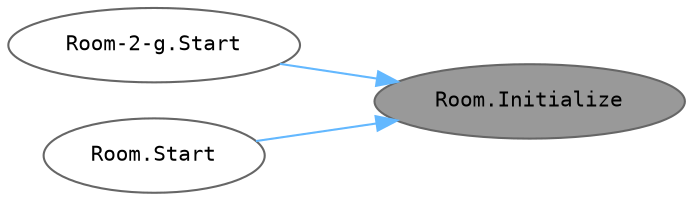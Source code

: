 digraph "Room.Initialize"
{
 // INTERACTIVE_SVG=YES
 // LATEX_PDF_SIZE
  bgcolor="transparent";
  edge [fontname=Helvetica,fontsize=10,labelfontname=Helvetica,labelfontsize=10];
  node [fontname=Helvetica,fontsize=10,fontname=Consolas fontsize=10 style=filled height=0.2 width=0.4 margin=0.1];
  rankdir="RL";
  Node1 [id="Node000001",label="Room.Initialize",height=0.2,width=0.4,color="gray40", fillcolor="grey60", style="filled", fontcolor="black",tooltip="방을 초기화합니다."];
  Node1 -> Node2 [id="edge1_Node000001_Node000002",dir="back",color="steelblue1",style="solid",tooltip=" "];
  Node2 [id="Node000002",label="Room-2-g.Start",height=0.2,width=0.4,color="grey40", fillcolor="white", style="filled",URL="$class_room-2-g.html#a48e9fcd083d5f11c6dfca873960fd3c5",tooltip="Start 시 roomData가 유효하다면 초기화 및 레벨 데이터 갱신을 수행합니다."];
  Node1 -> Node3 [id="edge2_Node000001_Node000003",dir="back",color="steelblue1",style="solid",tooltip=" "];
  Node3 [id="Node000003",label="Room.Start",height=0.2,width=0.4,color="grey40", fillcolor="white", style="filled",URL="$class_room.html#ad063c32a586565a7249d55253cc7e46a",tooltip="방 초기화 및 Ship에 등록하는 Start 메서드."];
}
